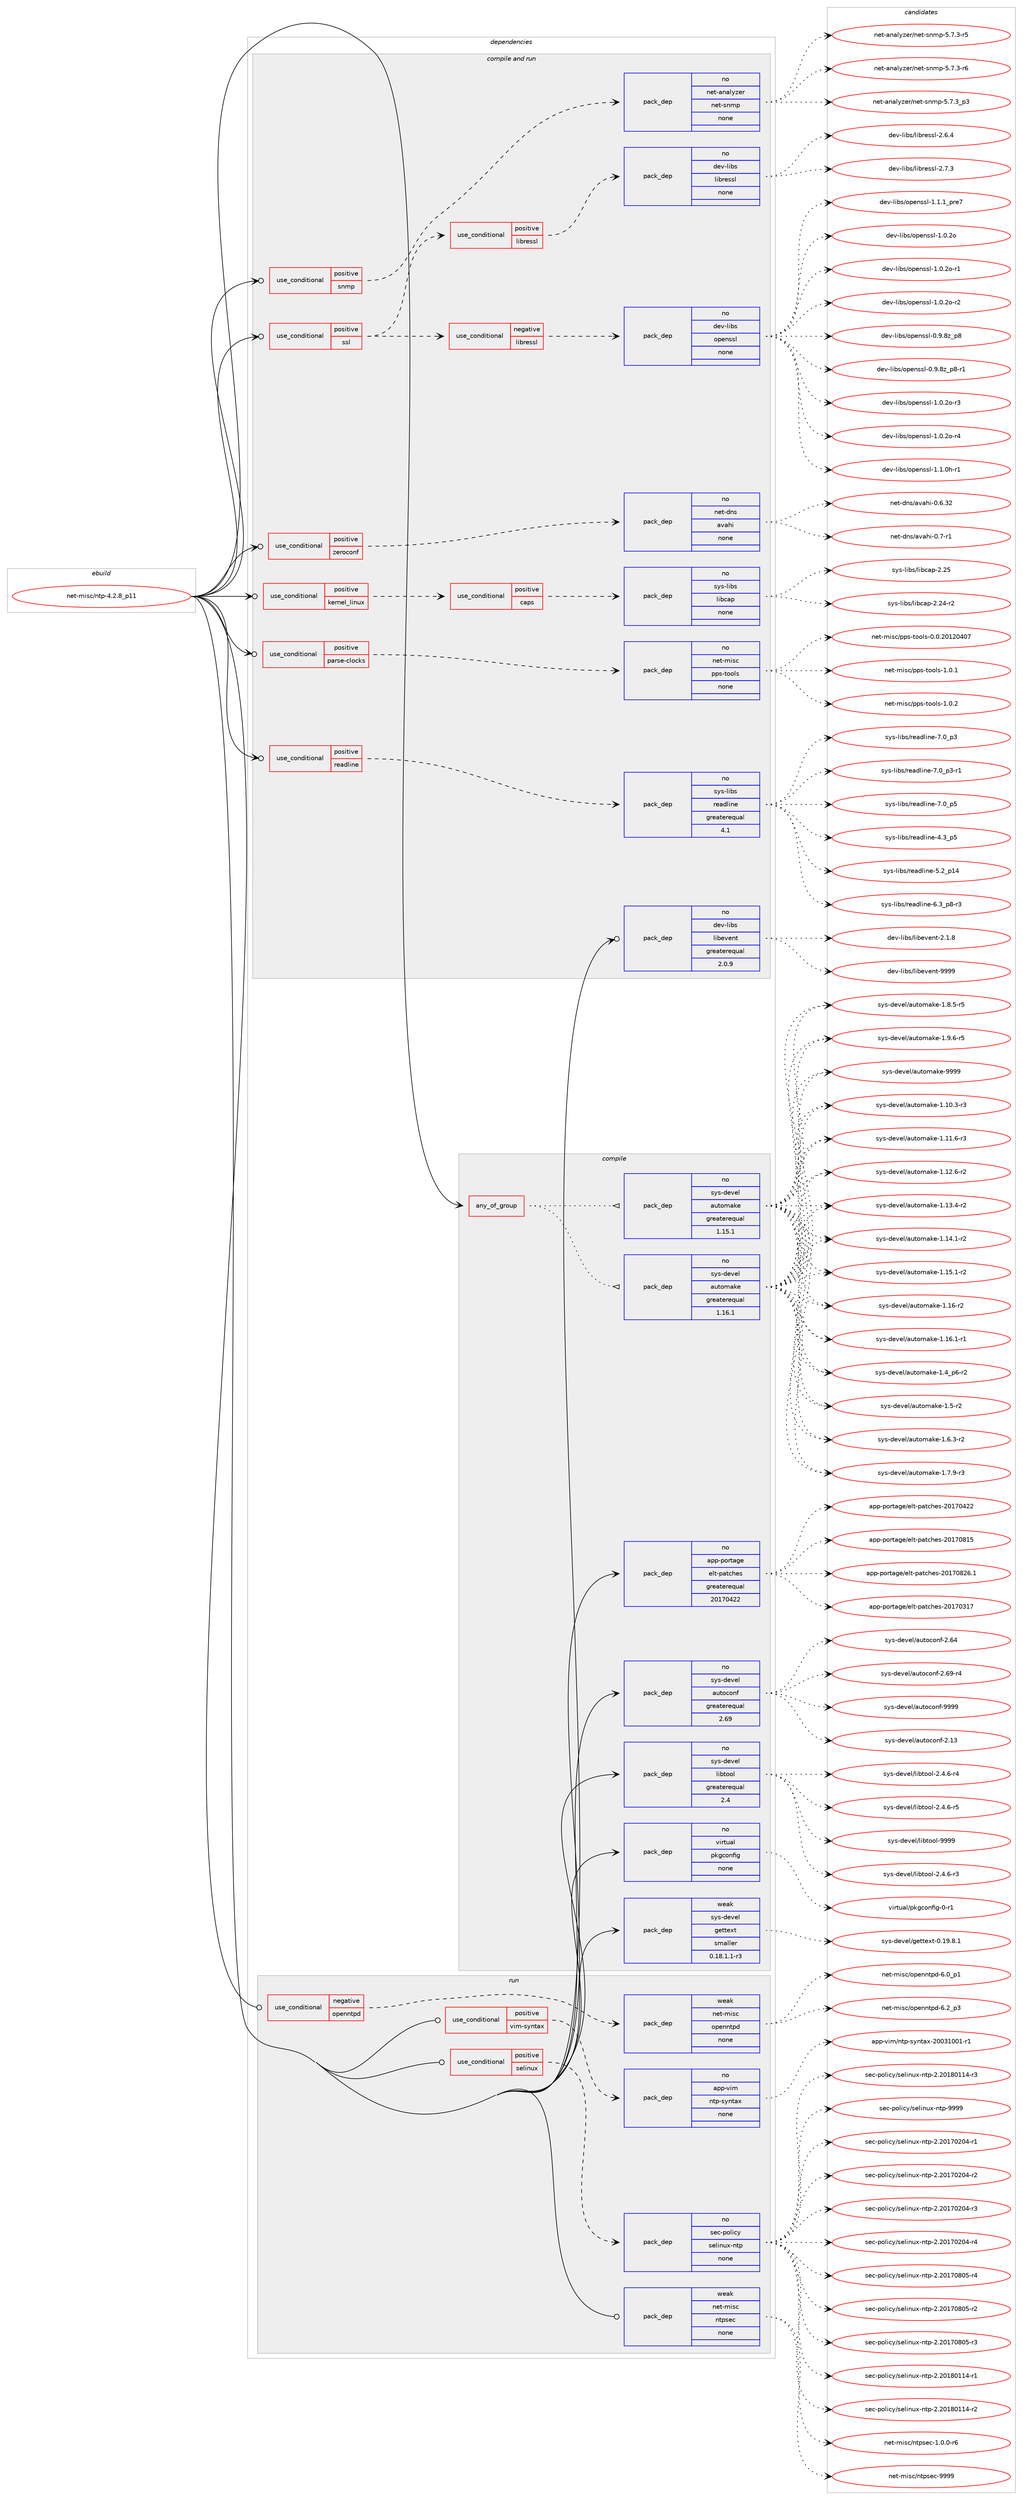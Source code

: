 digraph prolog {

# *************
# Graph options
# *************

newrank=true;
concentrate=true;
compound=true;
graph [rankdir=LR,fontname=Helvetica,fontsize=10,ranksep=1.5];#, ranksep=2.5, nodesep=0.2];
edge  [arrowhead=vee];
node  [fontname=Helvetica,fontsize=10];

# **********
# The ebuild
# **********

subgraph cluster_leftcol {
color=gray;
rank=same;
label=<<i>ebuild</i>>;
id [label="net-misc/ntp-4.2.8_p11", color=red, width=4, href="../net-misc/ntp-4.2.8_p11.svg"];
}

# ****************
# The dependencies
# ****************

subgraph cluster_midcol {
color=gray;
label=<<i>dependencies</i>>;
subgraph cluster_compile {
fillcolor="#eeeeee";
style=filled;
label=<<i>compile</i>>;
subgraph any10 {
dependency456 [label=<<TABLE BORDER="0" CELLBORDER="1" CELLSPACING="0" CELLPADDING="4"><TR><TD CELLPADDING="10">any_of_group</TD></TR></TABLE>>, shape=none, color=red];subgraph pack319 {
dependency457 [label=<<TABLE BORDER="0" CELLBORDER="1" CELLSPACING="0" CELLPADDING="4" WIDTH="220"><TR><TD ROWSPAN="6" CELLPADDING="30">pack_dep</TD></TR><TR><TD WIDTH="110">no</TD></TR><TR><TD>sys-devel</TD></TR><TR><TD>automake</TD></TR><TR><TD>greaterequal</TD></TR><TR><TD>1.16.1</TD></TR></TABLE>>, shape=none, color=blue];
}
dependency456:e -> dependency457:w [weight=20,style="dotted",arrowhead="oinv"];
subgraph pack320 {
dependency458 [label=<<TABLE BORDER="0" CELLBORDER="1" CELLSPACING="0" CELLPADDING="4" WIDTH="220"><TR><TD ROWSPAN="6" CELLPADDING="30">pack_dep</TD></TR><TR><TD WIDTH="110">no</TD></TR><TR><TD>sys-devel</TD></TR><TR><TD>automake</TD></TR><TR><TD>greaterequal</TD></TR><TR><TD>1.15.1</TD></TR></TABLE>>, shape=none, color=blue];
}
dependency456:e -> dependency458:w [weight=20,style="dotted",arrowhead="oinv"];
}
id:e -> dependency456:w [weight=20,style="solid",arrowhead="vee"];
subgraph pack321 {
dependency459 [label=<<TABLE BORDER="0" CELLBORDER="1" CELLSPACING="0" CELLPADDING="4" WIDTH="220"><TR><TD ROWSPAN="6" CELLPADDING="30">pack_dep</TD></TR><TR><TD WIDTH="110">no</TD></TR><TR><TD>app-portage</TD></TR><TR><TD>elt-patches</TD></TR><TR><TD>greaterequal</TD></TR><TR><TD>20170422</TD></TR></TABLE>>, shape=none, color=blue];
}
id:e -> dependency459:w [weight=20,style="solid",arrowhead="vee"];
subgraph pack322 {
dependency460 [label=<<TABLE BORDER="0" CELLBORDER="1" CELLSPACING="0" CELLPADDING="4" WIDTH="220"><TR><TD ROWSPAN="6" CELLPADDING="30">pack_dep</TD></TR><TR><TD WIDTH="110">no</TD></TR><TR><TD>sys-devel</TD></TR><TR><TD>autoconf</TD></TR><TR><TD>greaterequal</TD></TR><TR><TD>2.69</TD></TR></TABLE>>, shape=none, color=blue];
}
id:e -> dependency460:w [weight=20,style="solid",arrowhead="vee"];
subgraph pack323 {
dependency461 [label=<<TABLE BORDER="0" CELLBORDER="1" CELLSPACING="0" CELLPADDING="4" WIDTH="220"><TR><TD ROWSPAN="6" CELLPADDING="30">pack_dep</TD></TR><TR><TD WIDTH="110">no</TD></TR><TR><TD>sys-devel</TD></TR><TR><TD>libtool</TD></TR><TR><TD>greaterequal</TD></TR><TR><TD>2.4</TD></TR></TABLE>>, shape=none, color=blue];
}
id:e -> dependency461:w [weight=20,style="solid",arrowhead="vee"];
subgraph pack324 {
dependency462 [label=<<TABLE BORDER="0" CELLBORDER="1" CELLSPACING="0" CELLPADDING="4" WIDTH="220"><TR><TD ROWSPAN="6" CELLPADDING="30">pack_dep</TD></TR><TR><TD WIDTH="110">no</TD></TR><TR><TD>virtual</TD></TR><TR><TD>pkgconfig</TD></TR><TR><TD>none</TD></TR><TR><TD></TD></TR></TABLE>>, shape=none, color=blue];
}
id:e -> dependency462:w [weight=20,style="solid",arrowhead="vee"];
subgraph pack325 {
dependency463 [label=<<TABLE BORDER="0" CELLBORDER="1" CELLSPACING="0" CELLPADDING="4" WIDTH="220"><TR><TD ROWSPAN="6" CELLPADDING="30">pack_dep</TD></TR><TR><TD WIDTH="110">weak</TD></TR><TR><TD>sys-devel</TD></TR><TR><TD>gettext</TD></TR><TR><TD>smaller</TD></TR><TR><TD>0.18.1.1-r3</TD></TR></TABLE>>, shape=none, color=blue];
}
id:e -> dependency463:w [weight=20,style="solid",arrowhead="vee"];
}
subgraph cluster_compileandrun {
fillcolor="#eeeeee";
style=filled;
label=<<i>compile and run</i>>;
subgraph cond129 {
dependency464 [label=<<TABLE BORDER="0" CELLBORDER="1" CELLSPACING="0" CELLPADDING="4"><TR><TD ROWSPAN="3" CELLPADDING="10">use_conditional</TD></TR><TR><TD>positive</TD></TR><TR><TD>kernel_linux</TD></TR></TABLE>>, shape=none, color=red];
subgraph cond130 {
dependency465 [label=<<TABLE BORDER="0" CELLBORDER="1" CELLSPACING="0" CELLPADDING="4"><TR><TD ROWSPAN="3" CELLPADDING="10">use_conditional</TD></TR><TR><TD>positive</TD></TR><TR><TD>caps</TD></TR></TABLE>>, shape=none, color=red];
subgraph pack326 {
dependency466 [label=<<TABLE BORDER="0" CELLBORDER="1" CELLSPACING="0" CELLPADDING="4" WIDTH="220"><TR><TD ROWSPAN="6" CELLPADDING="30">pack_dep</TD></TR><TR><TD WIDTH="110">no</TD></TR><TR><TD>sys-libs</TD></TR><TR><TD>libcap</TD></TR><TR><TD>none</TD></TR><TR><TD></TD></TR></TABLE>>, shape=none, color=blue];
}
dependency465:e -> dependency466:w [weight=20,style="dashed",arrowhead="vee"];
}
dependency464:e -> dependency465:w [weight=20,style="dashed",arrowhead="vee"];
}
id:e -> dependency464:w [weight=20,style="solid",arrowhead="odotvee"];
subgraph cond131 {
dependency467 [label=<<TABLE BORDER="0" CELLBORDER="1" CELLSPACING="0" CELLPADDING="4"><TR><TD ROWSPAN="3" CELLPADDING="10">use_conditional</TD></TR><TR><TD>positive</TD></TR><TR><TD>parse-clocks</TD></TR></TABLE>>, shape=none, color=red];
subgraph pack327 {
dependency468 [label=<<TABLE BORDER="0" CELLBORDER="1" CELLSPACING="0" CELLPADDING="4" WIDTH="220"><TR><TD ROWSPAN="6" CELLPADDING="30">pack_dep</TD></TR><TR><TD WIDTH="110">no</TD></TR><TR><TD>net-misc</TD></TR><TR><TD>pps-tools</TD></TR><TR><TD>none</TD></TR><TR><TD></TD></TR></TABLE>>, shape=none, color=blue];
}
dependency467:e -> dependency468:w [weight=20,style="dashed",arrowhead="vee"];
}
id:e -> dependency467:w [weight=20,style="solid",arrowhead="odotvee"];
subgraph cond132 {
dependency469 [label=<<TABLE BORDER="0" CELLBORDER="1" CELLSPACING="0" CELLPADDING="4"><TR><TD ROWSPAN="3" CELLPADDING="10">use_conditional</TD></TR><TR><TD>positive</TD></TR><TR><TD>readline</TD></TR></TABLE>>, shape=none, color=red];
subgraph pack328 {
dependency470 [label=<<TABLE BORDER="0" CELLBORDER="1" CELLSPACING="0" CELLPADDING="4" WIDTH="220"><TR><TD ROWSPAN="6" CELLPADDING="30">pack_dep</TD></TR><TR><TD WIDTH="110">no</TD></TR><TR><TD>sys-libs</TD></TR><TR><TD>readline</TD></TR><TR><TD>greaterequal</TD></TR><TR><TD>4.1</TD></TR></TABLE>>, shape=none, color=blue];
}
dependency469:e -> dependency470:w [weight=20,style="dashed",arrowhead="vee"];
}
id:e -> dependency469:w [weight=20,style="solid",arrowhead="odotvee"];
subgraph cond133 {
dependency471 [label=<<TABLE BORDER="0" CELLBORDER="1" CELLSPACING="0" CELLPADDING="4"><TR><TD ROWSPAN="3" CELLPADDING="10">use_conditional</TD></TR><TR><TD>positive</TD></TR><TR><TD>snmp</TD></TR></TABLE>>, shape=none, color=red];
subgraph pack329 {
dependency472 [label=<<TABLE BORDER="0" CELLBORDER="1" CELLSPACING="0" CELLPADDING="4" WIDTH="220"><TR><TD ROWSPAN="6" CELLPADDING="30">pack_dep</TD></TR><TR><TD WIDTH="110">no</TD></TR><TR><TD>net-analyzer</TD></TR><TR><TD>net-snmp</TD></TR><TR><TD>none</TD></TR><TR><TD></TD></TR></TABLE>>, shape=none, color=blue];
}
dependency471:e -> dependency472:w [weight=20,style="dashed",arrowhead="vee"];
}
id:e -> dependency471:w [weight=20,style="solid",arrowhead="odotvee"];
subgraph cond134 {
dependency473 [label=<<TABLE BORDER="0" CELLBORDER="1" CELLSPACING="0" CELLPADDING="4"><TR><TD ROWSPAN="3" CELLPADDING="10">use_conditional</TD></TR><TR><TD>positive</TD></TR><TR><TD>ssl</TD></TR></TABLE>>, shape=none, color=red];
subgraph cond135 {
dependency474 [label=<<TABLE BORDER="0" CELLBORDER="1" CELLSPACING="0" CELLPADDING="4"><TR><TD ROWSPAN="3" CELLPADDING="10">use_conditional</TD></TR><TR><TD>negative</TD></TR><TR><TD>libressl</TD></TR></TABLE>>, shape=none, color=red];
subgraph pack330 {
dependency475 [label=<<TABLE BORDER="0" CELLBORDER="1" CELLSPACING="0" CELLPADDING="4" WIDTH="220"><TR><TD ROWSPAN="6" CELLPADDING="30">pack_dep</TD></TR><TR><TD WIDTH="110">no</TD></TR><TR><TD>dev-libs</TD></TR><TR><TD>openssl</TD></TR><TR><TD>none</TD></TR><TR><TD></TD></TR></TABLE>>, shape=none, color=blue];
}
dependency474:e -> dependency475:w [weight=20,style="dashed",arrowhead="vee"];
}
dependency473:e -> dependency474:w [weight=20,style="dashed",arrowhead="vee"];
subgraph cond136 {
dependency476 [label=<<TABLE BORDER="0" CELLBORDER="1" CELLSPACING="0" CELLPADDING="4"><TR><TD ROWSPAN="3" CELLPADDING="10">use_conditional</TD></TR><TR><TD>positive</TD></TR><TR><TD>libressl</TD></TR></TABLE>>, shape=none, color=red];
subgraph pack331 {
dependency477 [label=<<TABLE BORDER="0" CELLBORDER="1" CELLSPACING="0" CELLPADDING="4" WIDTH="220"><TR><TD ROWSPAN="6" CELLPADDING="30">pack_dep</TD></TR><TR><TD WIDTH="110">no</TD></TR><TR><TD>dev-libs</TD></TR><TR><TD>libressl</TD></TR><TR><TD>none</TD></TR><TR><TD></TD></TR></TABLE>>, shape=none, color=blue];
}
dependency476:e -> dependency477:w [weight=20,style="dashed",arrowhead="vee"];
}
dependency473:e -> dependency476:w [weight=20,style="dashed",arrowhead="vee"];
}
id:e -> dependency473:w [weight=20,style="solid",arrowhead="odotvee"];
subgraph cond137 {
dependency478 [label=<<TABLE BORDER="0" CELLBORDER="1" CELLSPACING="0" CELLPADDING="4"><TR><TD ROWSPAN="3" CELLPADDING="10">use_conditional</TD></TR><TR><TD>positive</TD></TR><TR><TD>zeroconf</TD></TR></TABLE>>, shape=none, color=red];
subgraph pack332 {
dependency479 [label=<<TABLE BORDER="0" CELLBORDER="1" CELLSPACING="0" CELLPADDING="4" WIDTH="220"><TR><TD ROWSPAN="6" CELLPADDING="30">pack_dep</TD></TR><TR><TD WIDTH="110">no</TD></TR><TR><TD>net-dns</TD></TR><TR><TD>avahi</TD></TR><TR><TD>none</TD></TR><TR><TD></TD></TR></TABLE>>, shape=none, color=blue];
}
dependency478:e -> dependency479:w [weight=20,style="dashed",arrowhead="vee"];
}
id:e -> dependency478:w [weight=20,style="solid",arrowhead="odotvee"];
subgraph pack333 {
dependency480 [label=<<TABLE BORDER="0" CELLBORDER="1" CELLSPACING="0" CELLPADDING="4" WIDTH="220"><TR><TD ROWSPAN="6" CELLPADDING="30">pack_dep</TD></TR><TR><TD WIDTH="110">no</TD></TR><TR><TD>dev-libs</TD></TR><TR><TD>libevent</TD></TR><TR><TD>greaterequal</TD></TR><TR><TD>2.0.9</TD></TR></TABLE>>, shape=none, color=blue];
}
id:e -> dependency480:w [weight=20,style="solid",arrowhead="odotvee"];
}
subgraph cluster_run {
fillcolor="#eeeeee";
style=filled;
label=<<i>run</i>>;
subgraph cond138 {
dependency481 [label=<<TABLE BORDER="0" CELLBORDER="1" CELLSPACING="0" CELLPADDING="4"><TR><TD ROWSPAN="3" CELLPADDING="10">use_conditional</TD></TR><TR><TD>negative</TD></TR><TR><TD>openntpd</TD></TR></TABLE>>, shape=none, color=red];
subgraph pack334 {
dependency482 [label=<<TABLE BORDER="0" CELLBORDER="1" CELLSPACING="0" CELLPADDING="4" WIDTH="220"><TR><TD ROWSPAN="6" CELLPADDING="30">pack_dep</TD></TR><TR><TD WIDTH="110">weak</TD></TR><TR><TD>net-misc</TD></TR><TR><TD>openntpd</TD></TR><TR><TD>none</TD></TR><TR><TD></TD></TR></TABLE>>, shape=none, color=blue];
}
dependency481:e -> dependency482:w [weight=20,style="dashed",arrowhead="vee"];
}
id:e -> dependency481:w [weight=20,style="solid",arrowhead="odot"];
subgraph cond139 {
dependency483 [label=<<TABLE BORDER="0" CELLBORDER="1" CELLSPACING="0" CELLPADDING="4"><TR><TD ROWSPAN="3" CELLPADDING="10">use_conditional</TD></TR><TR><TD>positive</TD></TR><TR><TD>selinux</TD></TR></TABLE>>, shape=none, color=red];
subgraph pack335 {
dependency484 [label=<<TABLE BORDER="0" CELLBORDER="1" CELLSPACING="0" CELLPADDING="4" WIDTH="220"><TR><TD ROWSPAN="6" CELLPADDING="30">pack_dep</TD></TR><TR><TD WIDTH="110">no</TD></TR><TR><TD>sec-policy</TD></TR><TR><TD>selinux-ntp</TD></TR><TR><TD>none</TD></TR><TR><TD></TD></TR></TABLE>>, shape=none, color=blue];
}
dependency483:e -> dependency484:w [weight=20,style="dashed",arrowhead="vee"];
}
id:e -> dependency483:w [weight=20,style="solid",arrowhead="odot"];
subgraph cond140 {
dependency485 [label=<<TABLE BORDER="0" CELLBORDER="1" CELLSPACING="0" CELLPADDING="4"><TR><TD ROWSPAN="3" CELLPADDING="10">use_conditional</TD></TR><TR><TD>positive</TD></TR><TR><TD>vim-syntax</TD></TR></TABLE>>, shape=none, color=red];
subgraph pack336 {
dependency486 [label=<<TABLE BORDER="0" CELLBORDER="1" CELLSPACING="0" CELLPADDING="4" WIDTH="220"><TR><TD ROWSPAN="6" CELLPADDING="30">pack_dep</TD></TR><TR><TD WIDTH="110">no</TD></TR><TR><TD>app-vim</TD></TR><TR><TD>ntp-syntax</TD></TR><TR><TD>none</TD></TR><TR><TD></TD></TR></TABLE>>, shape=none, color=blue];
}
dependency485:e -> dependency486:w [weight=20,style="dashed",arrowhead="vee"];
}
id:e -> dependency485:w [weight=20,style="solid",arrowhead="odot"];
subgraph pack337 {
dependency487 [label=<<TABLE BORDER="0" CELLBORDER="1" CELLSPACING="0" CELLPADDING="4" WIDTH="220"><TR><TD ROWSPAN="6" CELLPADDING="30">pack_dep</TD></TR><TR><TD WIDTH="110">weak</TD></TR><TR><TD>net-misc</TD></TR><TR><TD>ntpsec</TD></TR><TR><TD>none</TD></TR><TR><TD></TD></TR></TABLE>>, shape=none, color=blue];
}
id:e -> dependency487:w [weight=20,style="solid",arrowhead="odot"];
}
}

# **************
# The candidates
# **************

subgraph cluster_choices {
rank=same;
color=gray;
label=<<i>candidates</i>>;

subgraph choice319 {
color=black;
nodesep=1;
choice11512111545100101118101108479711711611110997107101454946494846514511451 [label="sys-devel/automake-1.10.3-r3", color=red, width=4,href="../sys-devel/automake-1.10.3-r3.svg"];
choice11512111545100101118101108479711711611110997107101454946494946544511451 [label="sys-devel/automake-1.11.6-r3", color=red, width=4,href="../sys-devel/automake-1.11.6-r3.svg"];
choice11512111545100101118101108479711711611110997107101454946495046544511450 [label="sys-devel/automake-1.12.6-r2", color=red, width=4,href="../sys-devel/automake-1.12.6-r2.svg"];
choice11512111545100101118101108479711711611110997107101454946495146524511450 [label="sys-devel/automake-1.13.4-r2", color=red, width=4,href="../sys-devel/automake-1.13.4-r2.svg"];
choice11512111545100101118101108479711711611110997107101454946495246494511450 [label="sys-devel/automake-1.14.1-r2", color=red, width=4,href="../sys-devel/automake-1.14.1-r2.svg"];
choice11512111545100101118101108479711711611110997107101454946495346494511450 [label="sys-devel/automake-1.15.1-r2", color=red, width=4,href="../sys-devel/automake-1.15.1-r2.svg"];
choice1151211154510010111810110847971171161111099710710145494649544511450 [label="sys-devel/automake-1.16-r2", color=red, width=4,href="../sys-devel/automake-1.16-r2.svg"];
choice11512111545100101118101108479711711611110997107101454946495446494511449 [label="sys-devel/automake-1.16.1-r1", color=red, width=4,href="../sys-devel/automake-1.16.1-r1.svg"];
choice115121115451001011181011084797117116111109971071014549465295112544511450 [label="sys-devel/automake-1.4_p6-r2", color=red, width=4,href="../sys-devel/automake-1.4_p6-r2.svg"];
choice11512111545100101118101108479711711611110997107101454946534511450 [label="sys-devel/automake-1.5-r2", color=red, width=4,href="../sys-devel/automake-1.5-r2.svg"];
choice115121115451001011181011084797117116111109971071014549465446514511450 [label="sys-devel/automake-1.6.3-r2", color=red, width=4,href="../sys-devel/automake-1.6.3-r2.svg"];
choice115121115451001011181011084797117116111109971071014549465546574511451 [label="sys-devel/automake-1.7.9-r3", color=red, width=4,href="../sys-devel/automake-1.7.9-r3.svg"];
choice115121115451001011181011084797117116111109971071014549465646534511453 [label="sys-devel/automake-1.8.5-r5", color=red, width=4,href="../sys-devel/automake-1.8.5-r5.svg"];
choice115121115451001011181011084797117116111109971071014549465746544511453 [label="sys-devel/automake-1.9.6-r5", color=red, width=4,href="../sys-devel/automake-1.9.6-r5.svg"];
choice115121115451001011181011084797117116111109971071014557575757 [label="sys-devel/automake-9999", color=red, width=4,href="../sys-devel/automake-9999.svg"];
dependency457:e -> choice11512111545100101118101108479711711611110997107101454946494846514511451:w [style=dotted,weight="100"];
dependency457:e -> choice11512111545100101118101108479711711611110997107101454946494946544511451:w [style=dotted,weight="100"];
dependency457:e -> choice11512111545100101118101108479711711611110997107101454946495046544511450:w [style=dotted,weight="100"];
dependency457:e -> choice11512111545100101118101108479711711611110997107101454946495146524511450:w [style=dotted,weight="100"];
dependency457:e -> choice11512111545100101118101108479711711611110997107101454946495246494511450:w [style=dotted,weight="100"];
dependency457:e -> choice11512111545100101118101108479711711611110997107101454946495346494511450:w [style=dotted,weight="100"];
dependency457:e -> choice1151211154510010111810110847971171161111099710710145494649544511450:w [style=dotted,weight="100"];
dependency457:e -> choice11512111545100101118101108479711711611110997107101454946495446494511449:w [style=dotted,weight="100"];
dependency457:e -> choice115121115451001011181011084797117116111109971071014549465295112544511450:w [style=dotted,weight="100"];
dependency457:e -> choice11512111545100101118101108479711711611110997107101454946534511450:w [style=dotted,weight="100"];
dependency457:e -> choice115121115451001011181011084797117116111109971071014549465446514511450:w [style=dotted,weight="100"];
dependency457:e -> choice115121115451001011181011084797117116111109971071014549465546574511451:w [style=dotted,weight="100"];
dependency457:e -> choice115121115451001011181011084797117116111109971071014549465646534511453:w [style=dotted,weight="100"];
dependency457:e -> choice115121115451001011181011084797117116111109971071014549465746544511453:w [style=dotted,weight="100"];
dependency457:e -> choice115121115451001011181011084797117116111109971071014557575757:w [style=dotted,weight="100"];
}
subgraph choice320 {
color=black;
nodesep=1;
choice11512111545100101118101108479711711611110997107101454946494846514511451 [label="sys-devel/automake-1.10.3-r3", color=red, width=4,href="../sys-devel/automake-1.10.3-r3.svg"];
choice11512111545100101118101108479711711611110997107101454946494946544511451 [label="sys-devel/automake-1.11.6-r3", color=red, width=4,href="../sys-devel/automake-1.11.6-r3.svg"];
choice11512111545100101118101108479711711611110997107101454946495046544511450 [label="sys-devel/automake-1.12.6-r2", color=red, width=4,href="../sys-devel/automake-1.12.6-r2.svg"];
choice11512111545100101118101108479711711611110997107101454946495146524511450 [label="sys-devel/automake-1.13.4-r2", color=red, width=4,href="../sys-devel/automake-1.13.4-r2.svg"];
choice11512111545100101118101108479711711611110997107101454946495246494511450 [label="sys-devel/automake-1.14.1-r2", color=red, width=4,href="../sys-devel/automake-1.14.1-r2.svg"];
choice11512111545100101118101108479711711611110997107101454946495346494511450 [label="sys-devel/automake-1.15.1-r2", color=red, width=4,href="../sys-devel/automake-1.15.1-r2.svg"];
choice1151211154510010111810110847971171161111099710710145494649544511450 [label="sys-devel/automake-1.16-r2", color=red, width=4,href="../sys-devel/automake-1.16-r2.svg"];
choice11512111545100101118101108479711711611110997107101454946495446494511449 [label="sys-devel/automake-1.16.1-r1", color=red, width=4,href="../sys-devel/automake-1.16.1-r1.svg"];
choice115121115451001011181011084797117116111109971071014549465295112544511450 [label="sys-devel/automake-1.4_p6-r2", color=red, width=4,href="../sys-devel/automake-1.4_p6-r2.svg"];
choice11512111545100101118101108479711711611110997107101454946534511450 [label="sys-devel/automake-1.5-r2", color=red, width=4,href="../sys-devel/automake-1.5-r2.svg"];
choice115121115451001011181011084797117116111109971071014549465446514511450 [label="sys-devel/automake-1.6.3-r2", color=red, width=4,href="../sys-devel/automake-1.6.3-r2.svg"];
choice115121115451001011181011084797117116111109971071014549465546574511451 [label="sys-devel/automake-1.7.9-r3", color=red, width=4,href="../sys-devel/automake-1.7.9-r3.svg"];
choice115121115451001011181011084797117116111109971071014549465646534511453 [label="sys-devel/automake-1.8.5-r5", color=red, width=4,href="../sys-devel/automake-1.8.5-r5.svg"];
choice115121115451001011181011084797117116111109971071014549465746544511453 [label="sys-devel/automake-1.9.6-r5", color=red, width=4,href="../sys-devel/automake-1.9.6-r5.svg"];
choice115121115451001011181011084797117116111109971071014557575757 [label="sys-devel/automake-9999", color=red, width=4,href="../sys-devel/automake-9999.svg"];
dependency458:e -> choice11512111545100101118101108479711711611110997107101454946494846514511451:w [style=dotted,weight="100"];
dependency458:e -> choice11512111545100101118101108479711711611110997107101454946494946544511451:w [style=dotted,weight="100"];
dependency458:e -> choice11512111545100101118101108479711711611110997107101454946495046544511450:w [style=dotted,weight="100"];
dependency458:e -> choice11512111545100101118101108479711711611110997107101454946495146524511450:w [style=dotted,weight="100"];
dependency458:e -> choice11512111545100101118101108479711711611110997107101454946495246494511450:w [style=dotted,weight="100"];
dependency458:e -> choice11512111545100101118101108479711711611110997107101454946495346494511450:w [style=dotted,weight="100"];
dependency458:e -> choice1151211154510010111810110847971171161111099710710145494649544511450:w [style=dotted,weight="100"];
dependency458:e -> choice11512111545100101118101108479711711611110997107101454946495446494511449:w [style=dotted,weight="100"];
dependency458:e -> choice115121115451001011181011084797117116111109971071014549465295112544511450:w [style=dotted,weight="100"];
dependency458:e -> choice11512111545100101118101108479711711611110997107101454946534511450:w [style=dotted,weight="100"];
dependency458:e -> choice115121115451001011181011084797117116111109971071014549465446514511450:w [style=dotted,weight="100"];
dependency458:e -> choice115121115451001011181011084797117116111109971071014549465546574511451:w [style=dotted,weight="100"];
dependency458:e -> choice115121115451001011181011084797117116111109971071014549465646534511453:w [style=dotted,weight="100"];
dependency458:e -> choice115121115451001011181011084797117116111109971071014549465746544511453:w [style=dotted,weight="100"];
dependency458:e -> choice115121115451001011181011084797117116111109971071014557575757:w [style=dotted,weight="100"];
}
subgraph choice321 {
color=black;
nodesep=1;
choice97112112451121111141169710310147101108116451129711699104101115455048495548514955 [label="app-portage/elt-patches-20170317", color=red, width=4,href="../app-portage/elt-patches-20170317.svg"];
choice97112112451121111141169710310147101108116451129711699104101115455048495548525050 [label="app-portage/elt-patches-20170422", color=red, width=4,href="../app-portage/elt-patches-20170422.svg"];
choice97112112451121111141169710310147101108116451129711699104101115455048495548564953 [label="app-portage/elt-patches-20170815", color=red, width=4,href="../app-portage/elt-patches-20170815.svg"];
choice971121124511211111411697103101471011081164511297116991041011154550484955485650544649 [label="app-portage/elt-patches-20170826.1", color=red, width=4,href="../app-portage/elt-patches-20170826.1.svg"];
dependency459:e -> choice97112112451121111141169710310147101108116451129711699104101115455048495548514955:w [style=dotted,weight="100"];
dependency459:e -> choice97112112451121111141169710310147101108116451129711699104101115455048495548525050:w [style=dotted,weight="100"];
dependency459:e -> choice97112112451121111141169710310147101108116451129711699104101115455048495548564953:w [style=dotted,weight="100"];
dependency459:e -> choice971121124511211111411697103101471011081164511297116991041011154550484955485650544649:w [style=dotted,weight="100"];
}
subgraph choice322 {
color=black;
nodesep=1;
choice115121115451001011181011084797117116111991111101024550464951 [label="sys-devel/autoconf-2.13", color=red, width=4,href="../sys-devel/autoconf-2.13.svg"];
choice115121115451001011181011084797117116111991111101024550465452 [label="sys-devel/autoconf-2.64", color=red, width=4,href="../sys-devel/autoconf-2.64.svg"];
choice1151211154510010111810110847971171161119911111010245504654574511452 [label="sys-devel/autoconf-2.69-r4", color=red, width=4,href="../sys-devel/autoconf-2.69-r4.svg"];
choice115121115451001011181011084797117116111991111101024557575757 [label="sys-devel/autoconf-9999", color=red, width=4,href="../sys-devel/autoconf-9999.svg"];
dependency460:e -> choice115121115451001011181011084797117116111991111101024550464951:w [style=dotted,weight="100"];
dependency460:e -> choice115121115451001011181011084797117116111991111101024550465452:w [style=dotted,weight="100"];
dependency460:e -> choice1151211154510010111810110847971171161119911111010245504654574511452:w [style=dotted,weight="100"];
dependency460:e -> choice115121115451001011181011084797117116111991111101024557575757:w [style=dotted,weight="100"];
}
subgraph choice323 {
color=black;
nodesep=1;
choice1151211154510010111810110847108105981161111111084550465246544511451 [label="sys-devel/libtool-2.4.6-r3", color=red, width=4,href="../sys-devel/libtool-2.4.6-r3.svg"];
choice1151211154510010111810110847108105981161111111084550465246544511452 [label="sys-devel/libtool-2.4.6-r4", color=red, width=4,href="../sys-devel/libtool-2.4.6-r4.svg"];
choice1151211154510010111810110847108105981161111111084550465246544511453 [label="sys-devel/libtool-2.4.6-r5", color=red, width=4,href="../sys-devel/libtool-2.4.6-r5.svg"];
choice1151211154510010111810110847108105981161111111084557575757 [label="sys-devel/libtool-9999", color=red, width=4,href="../sys-devel/libtool-9999.svg"];
dependency461:e -> choice1151211154510010111810110847108105981161111111084550465246544511451:w [style=dotted,weight="100"];
dependency461:e -> choice1151211154510010111810110847108105981161111111084550465246544511452:w [style=dotted,weight="100"];
dependency461:e -> choice1151211154510010111810110847108105981161111111084550465246544511453:w [style=dotted,weight="100"];
dependency461:e -> choice1151211154510010111810110847108105981161111111084557575757:w [style=dotted,weight="100"];
}
subgraph choice324 {
color=black;
nodesep=1;
choice11810511411611797108471121071039911111010210510345484511449 [label="virtual/pkgconfig-0-r1", color=red, width=4,href="../virtual/pkgconfig-0-r1.svg"];
dependency462:e -> choice11810511411611797108471121071039911111010210510345484511449:w [style=dotted,weight="100"];
}
subgraph choice325 {
color=black;
nodesep=1;
choice1151211154510010111810110847103101116116101120116454846495746564649 [label="sys-devel/gettext-0.19.8.1", color=red, width=4,href="../sys-devel/gettext-0.19.8.1.svg"];
dependency463:e -> choice1151211154510010111810110847103101116116101120116454846495746564649:w [style=dotted,weight="100"];
}
subgraph choice326 {
color=black;
nodesep=1;
choice11512111545108105981154710810598999711245504650524511450 [label="sys-libs/libcap-2.24-r2", color=red, width=4,href="../sys-libs/libcap-2.24-r2.svg"];
choice1151211154510810598115471081059899971124550465053 [label="sys-libs/libcap-2.25", color=red, width=4,href="../sys-libs/libcap-2.25.svg"];
dependency466:e -> choice11512111545108105981154710810598999711245504650524511450:w [style=dotted,weight="100"];
dependency466:e -> choice1151211154510810598115471081059899971124550465053:w [style=dotted,weight="100"];
}
subgraph choice327 {
color=black;
nodesep=1;
choice1101011164510910511599471121121154511611111110811545484648465048495048524855 [label="net-misc/pps-tools-0.0.20120407", color=red, width=4,href="../net-misc/pps-tools-0.0.20120407.svg"];
choice11010111645109105115994711211211545116111111108115454946484649 [label="net-misc/pps-tools-1.0.1", color=red, width=4,href="../net-misc/pps-tools-1.0.1.svg"];
choice11010111645109105115994711211211545116111111108115454946484650 [label="net-misc/pps-tools-1.0.2", color=red, width=4,href="../net-misc/pps-tools-1.0.2.svg"];
dependency468:e -> choice1101011164510910511599471121121154511611111110811545484648465048495048524855:w [style=dotted,weight="100"];
dependency468:e -> choice11010111645109105115994711211211545116111111108115454946484649:w [style=dotted,weight="100"];
dependency468:e -> choice11010111645109105115994711211211545116111111108115454946484650:w [style=dotted,weight="100"];
}
subgraph choice328 {
color=black;
nodesep=1;
choice11512111545108105981154711410197100108105110101455246519511253 [label="sys-libs/readline-4.3_p5", color=red, width=4,href="../sys-libs/readline-4.3_p5.svg"];
choice1151211154510810598115471141019710010810511010145534650951124952 [label="sys-libs/readline-5.2_p14", color=red, width=4,href="../sys-libs/readline-5.2_p14.svg"];
choice115121115451081059811547114101971001081051101014554465195112564511451 [label="sys-libs/readline-6.3_p8-r3", color=red, width=4,href="../sys-libs/readline-6.3_p8-r3.svg"];
choice11512111545108105981154711410197100108105110101455546489511251 [label="sys-libs/readline-7.0_p3", color=red, width=4,href="../sys-libs/readline-7.0_p3.svg"];
choice115121115451081059811547114101971001081051101014555464895112514511449 [label="sys-libs/readline-7.0_p3-r1", color=red, width=4,href="../sys-libs/readline-7.0_p3-r1.svg"];
choice11512111545108105981154711410197100108105110101455546489511253 [label="sys-libs/readline-7.0_p5", color=red, width=4,href="../sys-libs/readline-7.0_p5.svg"];
dependency470:e -> choice11512111545108105981154711410197100108105110101455246519511253:w [style=dotted,weight="100"];
dependency470:e -> choice1151211154510810598115471141019710010810511010145534650951124952:w [style=dotted,weight="100"];
dependency470:e -> choice115121115451081059811547114101971001081051101014554465195112564511451:w [style=dotted,weight="100"];
dependency470:e -> choice11512111545108105981154711410197100108105110101455546489511251:w [style=dotted,weight="100"];
dependency470:e -> choice115121115451081059811547114101971001081051101014555464895112514511449:w [style=dotted,weight="100"];
dependency470:e -> choice11512111545108105981154711410197100108105110101455546489511253:w [style=dotted,weight="100"];
}
subgraph choice329 {
color=black;
nodesep=1;
choice11010111645971109710812112210111447110101116451151101091124553465546514511453 [label="net-analyzer/net-snmp-5.7.3-r5", color=red, width=4,href="../net-analyzer/net-snmp-5.7.3-r5.svg"];
choice11010111645971109710812112210111447110101116451151101091124553465546514511454 [label="net-analyzer/net-snmp-5.7.3-r6", color=red, width=4,href="../net-analyzer/net-snmp-5.7.3-r6.svg"];
choice11010111645971109710812112210111447110101116451151101091124553465546519511251 [label="net-analyzer/net-snmp-5.7.3_p3", color=red, width=4,href="../net-analyzer/net-snmp-5.7.3_p3.svg"];
dependency472:e -> choice11010111645971109710812112210111447110101116451151101091124553465546514511453:w [style=dotted,weight="100"];
dependency472:e -> choice11010111645971109710812112210111447110101116451151101091124553465546514511454:w [style=dotted,weight="100"];
dependency472:e -> choice11010111645971109710812112210111447110101116451151101091124553465546519511251:w [style=dotted,weight="100"];
}
subgraph choice330 {
color=black;
nodesep=1;
choice100101118451081059811547111112101110115115108454946484650111 [label="dev-libs/openssl-1.0.2o", color=red, width=4,href="../dev-libs/openssl-1.0.2o.svg"];
choice1001011184510810598115471111121011101151151084549464846501114511449 [label="dev-libs/openssl-1.0.2o-r1", color=red, width=4,href="../dev-libs/openssl-1.0.2o-r1.svg"];
choice1001011184510810598115471111121011101151151084549464846501114511450 [label="dev-libs/openssl-1.0.2o-r2", color=red, width=4,href="../dev-libs/openssl-1.0.2o-r2.svg"];
choice1001011184510810598115471111121011101151151084548465746561229511256 [label="dev-libs/openssl-0.9.8z_p8", color=red, width=4,href="../dev-libs/openssl-0.9.8z_p8.svg"];
choice10010111845108105981154711111210111011511510845484657465612295112564511449 [label="dev-libs/openssl-0.9.8z_p8-r1", color=red, width=4,href="../dev-libs/openssl-0.9.8z_p8-r1.svg"];
choice1001011184510810598115471111121011101151151084549464846501114511451 [label="dev-libs/openssl-1.0.2o-r3", color=red, width=4,href="../dev-libs/openssl-1.0.2o-r3.svg"];
choice1001011184510810598115471111121011101151151084549464846501114511452 [label="dev-libs/openssl-1.0.2o-r4", color=red, width=4,href="../dev-libs/openssl-1.0.2o-r4.svg"];
choice1001011184510810598115471111121011101151151084549464946481044511449 [label="dev-libs/openssl-1.1.0h-r1", color=red, width=4,href="../dev-libs/openssl-1.1.0h-r1.svg"];
choice1001011184510810598115471111121011101151151084549464946499511211410155 [label="dev-libs/openssl-1.1.1_pre7", color=red, width=4,href="../dev-libs/openssl-1.1.1_pre7.svg"];
dependency475:e -> choice100101118451081059811547111112101110115115108454946484650111:w [style=dotted,weight="100"];
dependency475:e -> choice1001011184510810598115471111121011101151151084549464846501114511449:w [style=dotted,weight="100"];
dependency475:e -> choice1001011184510810598115471111121011101151151084549464846501114511450:w [style=dotted,weight="100"];
dependency475:e -> choice1001011184510810598115471111121011101151151084548465746561229511256:w [style=dotted,weight="100"];
dependency475:e -> choice10010111845108105981154711111210111011511510845484657465612295112564511449:w [style=dotted,weight="100"];
dependency475:e -> choice1001011184510810598115471111121011101151151084549464846501114511451:w [style=dotted,weight="100"];
dependency475:e -> choice1001011184510810598115471111121011101151151084549464846501114511452:w [style=dotted,weight="100"];
dependency475:e -> choice1001011184510810598115471111121011101151151084549464946481044511449:w [style=dotted,weight="100"];
dependency475:e -> choice1001011184510810598115471111121011101151151084549464946499511211410155:w [style=dotted,weight="100"];
}
subgraph choice331 {
color=black;
nodesep=1;
choice10010111845108105981154710810598114101115115108455046544652 [label="dev-libs/libressl-2.6.4", color=red, width=4,href="../dev-libs/libressl-2.6.4.svg"];
choice10010111845108105981154710810598114101115115108455046554651 [label="dev-libs/libressl-2.7.3", color=red, width=4,href="../dev-libs/libressl-2.7.3.svg"];
dependency477:e -> choice10010111845108105981154710810598114101115115108455046544652:w [style=dotted,weight="100"];
dependency477:e -> choice10010111845108105981154710810598114101115115108455046554651:w [style=dotted,weight="100"];
}
subgraph choice332 {
color=black;
nodesep=1;
choice1101011164510011011547971189710410545484654465150 [label="net-dns/avahi-0.6.32", color=red, width=4,href="../net-dns/avahi-0.6.32.svg"];
choice11010111645100110115479711897104105454846554511449 [label="net-dns/avahi-0.7-r1", color=red, width=4,href="../net-dns/avahi-0.7-r1.svg"];
dependency479:e -> choice1101011164510011011547971189710410545484654465150:w [style=dotted,weight="100"];
dependency479:e -> choice11010111645100110115479711897104105454846554511449:w [style=dotted,weight="100"];
}
subgraph choice333 {
color=black;
nodesep=1;
choice10010111845108105981154710810598101118101110116455046494656 [label="dev-libs/libevent-2.1.8", color=red, width=4,href="../dev-libs/libevent-2.1.8.svg"];
choice100101118451081059811547108105981011181011101164557575757 [label="dev-libs/libevent-9999", color=red, width=4,href="../dev-libs/libevent-9999.svg"];
dependency480:e -> choice10010111845108105981154710810598101118101110116455046494656:w [style=dotted,weight="100"];
dependency480:e -> choice100101118451081059811547108105981011181011101164557575757:w [style=dotted,weight="100"];
}
subgraph choice334 {
color=black;
nodesep=1;
choice110101116451091051159947111112101110110116112100455446489511249 [label="net-misc/openntpd-6.0_p1", color=red, width=4,href="../net-misc/openntpd-6.0_p1.svg"];
choice110101116451091051159947111112101110110116112100455446509511251 [label="net-misc/openntpd-6.2_p3", color=red, width=4,href="../net-misc/openntpd-6.2_p3.svg"];
dependency482:e -> choice110101116451091051159947111112101110110116112100455446489511249:w [style=dotted,weight="100"];
dependency482:e -> choice110101116451091051159947111112101110110116112100455446509511251:w [style=dotted,weight="100"];
}
subgraph choice335 {
color=black;
nodesep=1;
choice115101994511211110810599121471151011081051101171204511011611245504650484955485048524511449 [label="sec-policy/selinux-ntp-2.20170204-r1", color=red, width=4,href="../sec-policy/selinux-ntp-2.20170204-r1.svg"];
choice115101994511211110810599121471151011081051101171204511011611245504650484955485048524511450 [label="sec-policy/selinux-ntp-2.20170204-r2", color=red, width=4,href="../sec-policy/selinux-ntp-2.20170204-r2.svg"];
choice115101994511211110810599121471151011081051101171204511011611245504650484955485048524511451 [label="sec-policy/selinux-ntp-2.20170204-r3", color=red, width=4,href="../sec-policy/selinux-ntp-2.20170204-r3.svg"];
choice115101994511211110810599121471151011081051101171204511011611245504650484955485048524511452 [label="sec-policy/selinux-ntp-2.20170204-r4", color=red, width=4,href="../sec-policy/selinux-ntp-2.20170204-r4.svg"];
choice115101994511211110810599121471151011081051101171204511011611245504650484955485648534511452 [label="sec-policy/selinux-ntp-2.20170805-r4", color=red, width=4,href="../sec-policy/selinux-ntp-2.20170805-r4.svg"];
choice115101994511211110810599121471151011081051101171204511011611245504650484955485648534511450 [label="sec-policy/selinux-ntp-2.20170805-r2", color=red, width=4,href="../sec-policy/selinux-ntp-2.20170805-r2.svg"];
choice115101994511211110810599121471151011081051101171204511011611245504650484955485648534511451 [label="sec-policy/selinux-ntp-2.20170805-r3", color=red, width=4,href="../sec-policy/selinux-ntp-2.20170805-r3.svg"];
choice115101994511211110810599121471151011081051101171204511011611245504650484956484949524511449 [label="sec-policy/selinux-ntp-2.20180114-r1", color=red, width=4,href="../sec-policy/selinux-ntp-2.20180114-r1.svg"];
choice115101994511211110810599121471151011081051101171204511011611245504650484956484949524511450 [label="sec-policy/selinux-ntp-2.20180114-r2", color=red, width=4,href="../sec-policy/selinux-ntp-2.20180114-r2.svg"];
choice115101994511211110810599121471151011081051101171204511011611245504650484956484949524511451 [label="sec-policy/selinux-ntp-2.20180114-r3", color=red, width=4,href="../sec-policy/selinux-ntp-2.20180114-r3.svg"];
choice11510199451121111081059912147115101108105110117120451101161124557575757 [label="sec-policy/selinux-ntp-9999", color=red, width=4,href="../sec-policy/selinux-ntp-9999.svg"];
dependency484:e -> choice115101994511211110810599121471151011081051101171204511011611245504650484955485048524511449:w [style=dotted,weight="100"];
dependency484:e -> choice115101994511211110810599121471151011081051101171204511011611245504650484955485048524511450:w [style=dotted,weight="100"];
dependency484:e -> choice115101994511211110810599121471151011081051101171204511011611245504650484955485048524511451:w [style=dotted,weight="100"];
dependency484:e -> choice115101994511211110810599121471151011081051101171204511011611245504650484955485048524511452:w [style=dotted,weight="100"];
dependency484:e -> choice115101994511211110810599121471151011081051101171204511011611245504650484955485648534511452:w [style=dotted,weight="100"];
dependency484:e -> choice115101994511211110810599121471151011081051101171204511011611245504650484955485648534511450:w [style=dotted,weight="100"];
dependency484:e -> choice115101994511211110810599121471151011081051101171204511011611245504650484955485648534511451:w [style=dotted,weight="100"];
dependency484:e -> choice115101994511211110810599121471151011081051101171204511011611245504650484956484949524511449:w [style=dotted,weight="100"];
dependency484:e -> choice115101994511211110810599121471151011081051101171204511011611245504650484956484949524511450:w [style=dotted,weight="100"];
dependency484:e -> choice115101994511211110810599121471151011081051101171204511011611245504650484956484949524511451:w [style=dotted,weight="100"];
dependency484:e -> choice11510199451121111081059912147115101108105110117120451101161124557575757:w [style=dotted,weight="100"];
}
subgraph choice336 {
color=black;
nodesep=1;
choice97112112451181051094711011611245115121110116971204550484851494848494511449 [label="app-vim/ntp-syntax-20031001-r1", color=red, width=4,href="../app-vim/ntp-syntax-20031001-r1.svg"];
dependency486:e -> choice97112112451181051094711011611245115121110116971204550484851494848494511449:w [style=dotted,weight="100"];
}
subgraph choice337 {
color=black;
nodesep=1;
choice110101116451091051159947110116112115101994549464846484511454 [label="net-misc/ntpsec-1.0.0-r6", color=red, width=4,href="../net-misc/ntpsec-1.0.0-r6.svg"];
choice110101116451091051159947110116112115101994557575757 [label="net-misc/ntpsec-9999", color=red, width=4,href="../net-misc/ntpsec-9999.svg"];
dependency487:e -> choice110101116451091051159947110116112115101994549464846484511454:w [style=dotted,weight="100"];
dependency487:e -> choice110101116451091051159947110116112115101994557575757:w [style=dotted,weight="100"];
}
}

}
